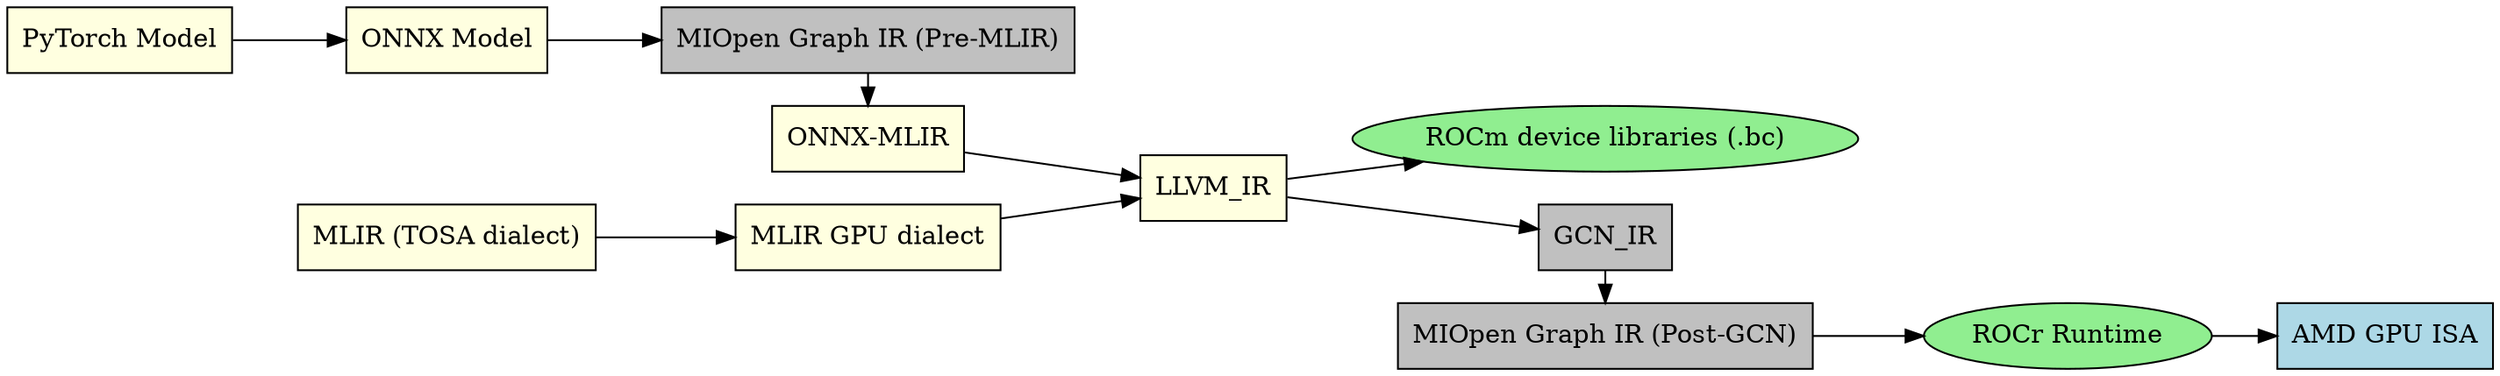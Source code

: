 digraph ROCm_Runtime_PyTorch_MIOpen_PreMLIR_Flow {
    rankdir=LR;
    node [shape=box];

    // Entry points
    PyTorch_Model [label="PyTorch Model", style=filled, fillcolor=lightyellow];
    ONNX_Model [label="ONNX Model", style=filled, fillcolor=lightyellow];
    MLIR_TOSA [label="MLIR (TOSA dialect)", style=filled, fillcolor=lightyellow];

    // Pre-MLIR optimization
    MIOpen_PreMLIR [label="MIOpen Graph IR (Pre-MLIR)", style=filled, fillcolor=gray];

    // Compilation layers
    ONNX_MLIR [label="ONNX-MLIR", style=filled, fillcolor=lightyellow];
    MLIR_GPU [label="MLIR GPU dialect", style=filled, fillcolor=lightyellow];
    LLVM_IR [style=filled, fillcolor=lightyellow];
    ROCm_BC [label="ROCm device libraries (.bc)", shape=oval, style=filled, fillcolor=lightgreen];
    GCN_IR [style=filled, fillcolor=gray];

    // Post-GCN optimization
    MIOpen_IR [label="MIOpen Graph IR (Post-GCN)", style=filled, fillcolor=gray];

    // Runtime layers
    ROCr_Runtime [label="ROCr Runtime", shape=oval, style=filled, fillcolor=lightgreen];

    // GPU Targets
    GPU [label="AMD GPU ISA", style=filled, fillcolor=lightblue];
 
   // Flow paths
    PyTorch_Model -> ONNX_Model;
    ONNX_Model -> MIOpen_PreMLIR -> ONNX_MLIR -> LLVM_IR;
    MLIR_TOSA -> MLIR_GPU -> LLVM_IR;

    LLVM_IR -> ROCm_BC;
    LLVM_IR -> GCN_IR;
    GCN_IR -> MIOpen_IR -> ROCr_Runtime -> GPU;

    // === Layering for better spacing ===
    { rank = same; MIOpen_PreMLIR; ONNX_MLIR }
    { rank = same; GCN_IR; MIOpen_IR }
}

